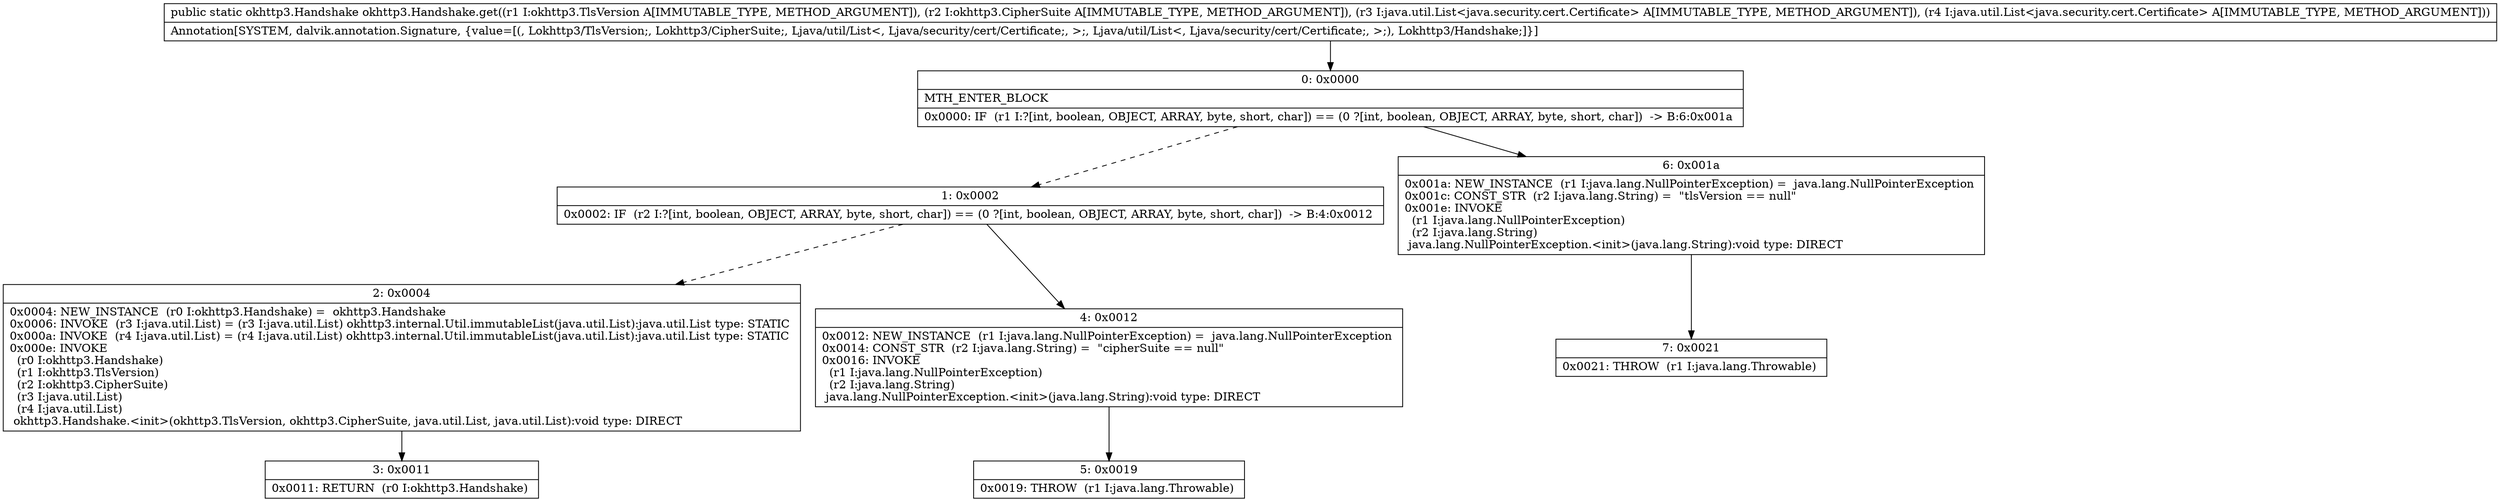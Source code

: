 digraph "CFG forokhttp3.Handshake.get(Lokhttp3\/TlsVersion;Lokhttp3\/CipherSuite;Ljava\/util\/List;Ljava\/util\/List;)Lokhttp3\/Handshake;" {
Node_0 [shape=record,label="{0\:\ 0x0000|MTH_ENTER_BLOCK\l|0x0000: IF  (r1 I:?[int, boolean, OBJECT, ARRAY, byte, short, char]) == (0 ?[int, boolean, OBJECT, ARRAY, byte, short, char])  \-\> B:6:0x001a \l}"];
Node_1 [shape=record,label="{1\:\ 0x0002|0x0002: IF  (r2 I:?[int, boolean, OBJECT, ARRAY, byte, short, char]) == (0 ?[int, boolean, OBJECT, ARRAY, byte, short, char])  \-\> B:4:0x0012 \l}"];
Node_2 [shape=record,label="{2\:\ 0x0004|0x0004: NEW_INSTANCE  (r0 I:okhttp3.Handshake) =  okhttp3.Handshake \l0x0006: INVOKE  (r3 I:java.util.List) = (r3 I:java.util.List) okhttp3.internal.Util.immutableList(java.util.List):java.util.List type: STATIC \l0x000a: INVOKE  (r4 I:java.util.List) = (r4 I:java.util.List) okhttp3.internal.Util.immutableList(java.util.List):java.util.List type: STATIC \l0x000e: INVOKE  \l  (r0 I:okhttp3.Handshake)\l  (r1 I:okhttp3.TlsVersion)\l  (r2 I:okhttp3.CipherSuite)\l  (r3 I:java.util.List)\l  (r4 I:java.util.List)\l okhttp3.Handshake.\<init\>(okhttp3.TlsVersion, okhttp3.CipherSuite, java.util.List, java.util.List):void type: DIRECT \l}"];
Node_3 [shape=record,label="{3\:\ 0x0011|0x0011: RETURN  (r0 I:okhttp3.Handshake) \l}"];
Node_4 [shape=record,label="{4\:\ 0x0012|0x0012: NEW_INSTANCE  (r1 I:java.lang.NullPointerException) =  java.lang.NullPointerException \l0x0014: CONST_STR  (r2 I:java.lang.String) =  \"cipherSuite == null\" \l0x0016: INVOKE  \l  (r1 I:java.lang.NullPointerException)\l  (r2 I:java.lang.String)\l java.lang.NullPointerException.\<init\>(java.lang.String):void type: DIRECT \l}"];
Node_5 [shape=record,label="{5\:\ 0x0019|0x0019: THROW  (r1 I:java.lang.Throwable) \l}"];
Node_6 [shape=record,label="{6\:\ 0x001a|0x001a: NEW_INSTANCE  (r1 I:java.lang.NullPointerException) =  java.lang.NullPointerException \l0x001c: CONST_STR  (r2 I:java.lang.String) =  \"tlsVersion == null\" \l0x001e: INVOKE  \l  (r1 I:java.lang.NullPointerException)\l  (r2 I:java.lang.String)\l java.lang.NullPointerException.\<init\>(java.lang.String):void type: DIRECT \l}"];
Node_7 [shape=record,label="{7\:\ 0x0021|0x0021: THROW  (r1 I:java.lang.Throwable) \l}"];
MethodNode[shape=record,label="{public static okhttp3.Handshake okhttp3.Handshake.get((r1 I:okhttp3.TlsVersion A[IMMUTABLE_TYPE, METHOD_ARGUMENT]), (r2 I:okhttp3.CipherSuite A[IMMUTABLE_TYPE, METHOD_ARGUMENT]), (r3 I:java.util.List\<java.security.cert.Certificate\> A[IMMUTABLE_TYPE, METHOD_ARGUMENT]), (r4 I:java.util.List\<java.security.cert.Certificate\> A[IMMUTABLE_TYPE, METHOD_ARGUMENT]))  | Annotation[SYSTEM, dalvik.annotation.Signature, \{value=[(, Lokhttp3\/TlsVersion;, Lokhttp3\/CipherSuite;, Ljava\/util\/List\<, Ljava\/security\/cert\/Certificate;, \>;, Ljava\/util\/List\<, Ljava\/security\/cert\/Certificate;, \>;), Lokhttp3\/Handshake;]\}]\l}"];
MethodNode -> Node_0;
Node_0 -> Node_1[style=dashed];
Node_0 -> Node_6;
Node_1 -> Node_2[style=dashed];
Node_1 -> Node_4;
Node_2 -> Node_3;
Node_4 -> Node_5;
Node_6 -> Node_7;
}

